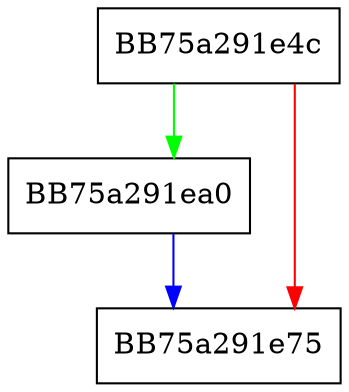 digraph sqlite3SelectExpand {
  node [shape="box"];
  graph [splines=ortho];
  BB75a291e4c -> BB75a291ea0 [color="green"];
  BB75a291e4c -> BB75a291e75 [color="red"];
  BB75a291ea0 -> BB75a291e75 [color="blue"];
}
